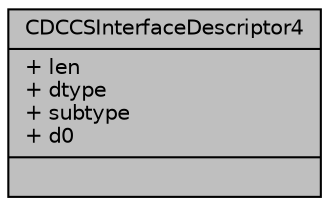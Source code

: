 digraph "CDCCSInterfaceDescriptor4"
{
  edge [fontname="Helvetica",fontsize="10",labelfontname="Helvetica",labelfontsize="10"];
  node [fontname="Helvetica",fontsize="10",shape=record];
  Node1 [label="{CDCCSInterfaceDescriptor4\n|+ len\l+ dtype\l+ subtype\l+ d0\l|}",height=0.2,width=0.4,color="black", fillcolor="grey75", style="filled", fontcolor="black"];
}
